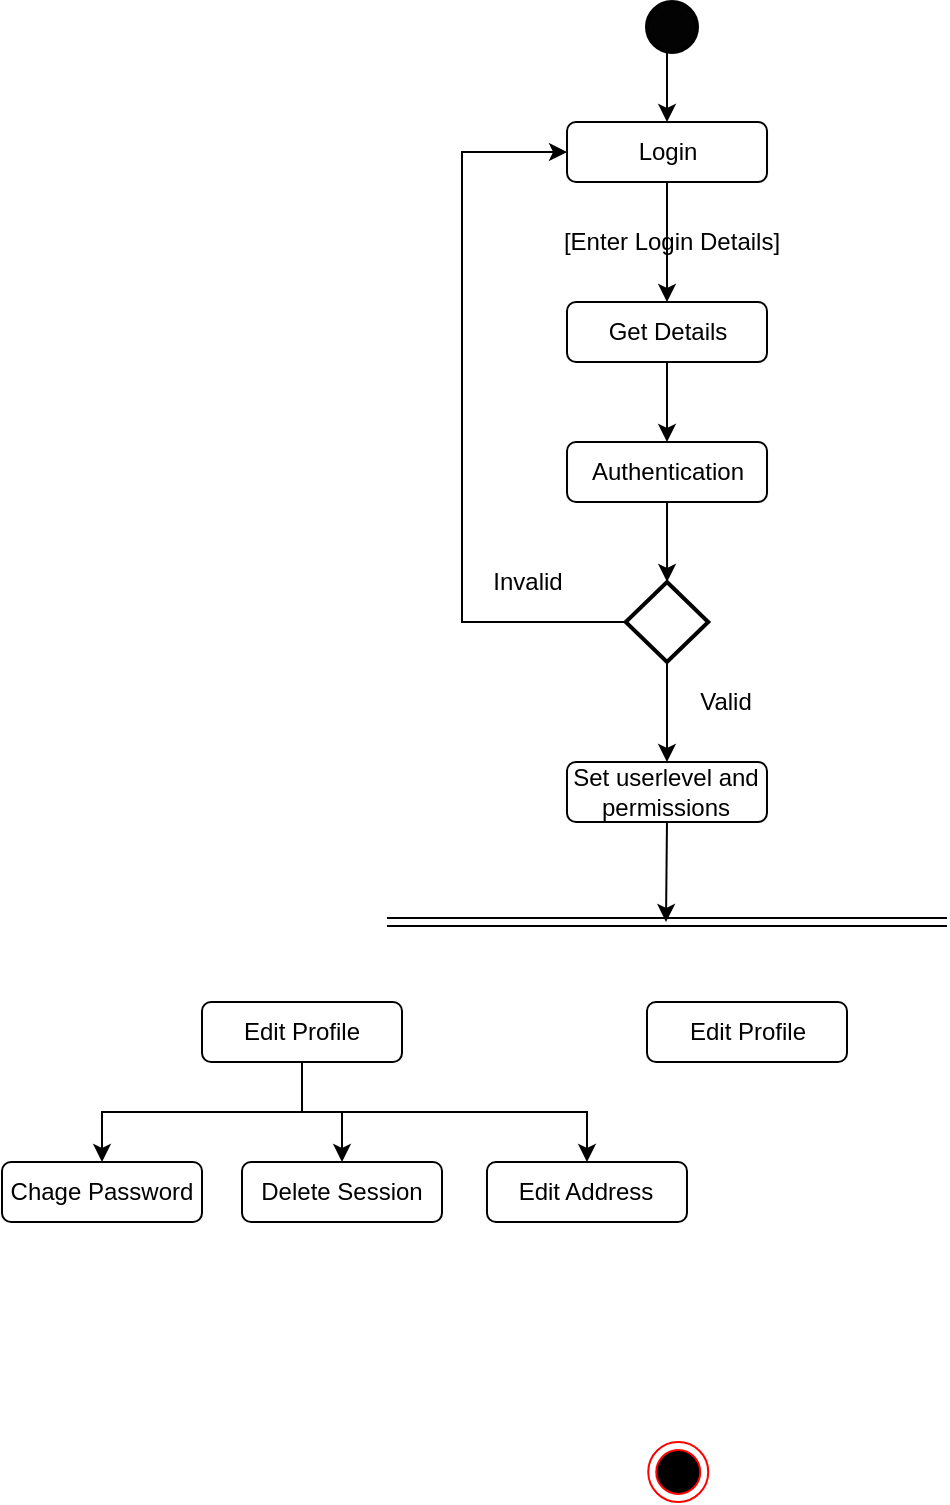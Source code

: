 <mxfile version="12.4.2" type="device" pages="1"><diagram id="IcAPo6jIUpEhdzCrJBcj" name="Page-1"><mxGraphModel dx="854" dy="486" grid="1" gridSize="10" guides="1" tooltips="1" connect="1" arrows="1" fold="1" page="1" pageScale="1" pageWidth="850" pageHeight="1100" math="0" shadow="0"><root><mxCell id="0"/><mxCell id="1" parent="0"/><mxCell id="0pn4OQr-Ah5Ofic4KG81-20" value="" style="ellipse;html=1;shape=endState;fillColor=#000000;strokeColor=#ff0000;" vertex="1" parent="1"><mxGeometry x="403.12" y="740" width="30" height="30" as="geometry"/></mxCell><mxCell id="0pn4OQr-Ah5Ofic4KG81-21" style="edgeStyle=orthogonalEdgeStyle;rounded=0;orthogonalLoop=1;jettySize=auto;html=1;exitX=0.5;exitY=1;exitDx=0;exitDy=0;exitPerimeter=0;entryX=0.5;entryY=0;entryDx=0;entryDy=0;" edge="1" parent="1" source="0pn4OQr-Ah5Ofic4KG81-22" target="0pn4OQr-Ah5Ofic4KG81-26"><mxGeometry relative="1" as="geometry"/></mxCell><mxCell id="0pn4OQr-Ah5Ofic4KG81-22" value="" style="strokeWidth=2;html=1;shape=mxgraph.flowchart.start_2;whiteSpace=wrap;fillColor=#030303;" vertex="1" parent="1"><mxGeometry x="402.5" y="20.0" width="25" height="25" as="geometry"/></mxCell><mxCell id="0pn4OQr-Ah5Ofic4KG81-23" value="" style="edgeStyle=orthogonalEdgeStyle;rounded=0;orthogonalLoop=1;jettySize=auto;html=1;" edge="1" parent="1" source="0pn4OQr-Ah5Ofic4KG81-24" target="0pn4OQr-Ah5Ofic4KG81-28"><mxGeometry relative="1" as="geometry"/></mxCell><mxCell id="0pn4OQr-Ah5Ofic4KG81-24" value="Get Details" style="shape=rect;rounded=1;html=1;whiteSpace=wrap;align=center;fillColor=none;" vertex="1" parent="1"><mxGeometry x="362.5" y="170" width="100" height="30" as="geometry"/></mxCell><mxCell id="0pn4OQr-Ah5Ofic4KG81-25" style="edgeStyle=orthogonalEdgeStyle;rounded=0;orthogonalLoop=1;jettySize=auto;html=1;exitX=0.5;exitY=1;exitDx=0;exitDy=0;entryX=0.5;entryY=0;entryDx=0;entryDy=0;" edge="1" parent="1" source="0pn4OQr-Ah5Ofic4KG81-26" target="0pn4OQr-Ah5Ofic4KG81-24"><mxGeometry relative="1" as="geometry"/></mxCell><mxCell id="0pn4OQr-Ah5Ofic4KG81-26" value="Login" style="shape=rect;rounded=1;html=1;whiteSpace=wrap;align=center;fillColor=none;" vertex="1" parent="1"><mxGeometry x="362.51" y="80" width="100" height="30" as="geometry"/></mxCell><mxCell id="0pn4OQr-Ah5Ofic4KG81-27" style="edgeStyle=orthogonalEdgeStyle;rounded=0;orthogonalLoop=1;jettySize=auto;html=1;exitX=0.5;exitY=1;exitDx=0;exitDy=0;" edge="1" parent="1" source="0pn4OQr-Ah5Ofic4KG81-28" target="0pn4OQr-Ah5Ofic4KG81-33"><mxGeometry relative="1" as="geometry"/></mxCell><mxCell id="0pn4OQr-Ah5Ofic4KG81-28" value="Authentication" style="shape=rect;rounded=1;html=1;whiteSpace=wrap;align=center;fillColor=none;" vertex="1" parent="1"><mxGeometry x="362.51" y="240" width="100" height="30" as="geometry"/></mxCell><mxCell id="0pn4OQr-Ah5Ofic4KG81-57" style="edgeStyle=orthogonalEdgeStyle;rounded=0;orthogonalLoop=1;jettySize=auto;html=1;exitX=0.5;exitY=1;exitDx=0;exitDy=0;entryX=0.5;entryY=0;entryDx=0;entryDy=0;" edge="1" parent="1" source="0pn4OQr-Ah5Ofic4KG81-48" target="0pn4OQr-Ah5Ofic4KG81-50"><mxGeometry relative="1" as="geometry"/></mxCell><mxCell id="0pn4OQr-Ah5Ofic4KG81-59" style="edgeStyle=orthogonalEdgeStyle;rounded=0;orthogonalLoop=1;jettySize=auto;html=1;exitX=0.5;exitY=1;exitDx=0;exitDy=0;entryX=0.5;entryY=0;entryDx=0;entryDy=0;" edge="1" parent="1" source="0pn4OQr-Ah5Ofic4KG81-48" target="0pn4OQr-Ah5Ofic4KG81-53"><mxGeometry relative="1" as="geometry"/></mxCell><mxCell id="0pn4OQr-Ah5Ofic4KG81-60" style="edgeStyle=orthogonalEdgeStyle;rounded=0;orthogonalLoop=1;jettySize=auto;html=1;exitX=0.5;exitY=1;exitDx=0;exitDy=0;entryX=0.5;entryY=0;entryDx=0;entryDy=0;" edge="1" parent="1" source="0pn4OQr-Ah5Ofic4KG81-48" target="0pn4OQr-Ah5Ofic4KG81-55"><mxGeometry relative="1" as="geometry"/></mxCell><mxCell id="0pn4OQr-Ah5Ofic4KG81-48" value="Edit Profile" style="shape=rect;rounded=1;html=1;whiteSpace=wrap;align=center;fillColor=none;" vertex="1" parent="1"><mxGeometry x="180" y="520" width="100" height="30" as="geometry"/></mxCell><mxCell id="0pn4OQr-Ah5Ofic4KG81-61" value="Edit Profile" style="shape=rect;rounded=1;html=1;whiteSpace=wrap;align=center;fillColor=none;" vertex="1" parent="1"><mxGeometry x="402.5" y="520" width="100" height="30" as="geometry"/></mxCell><mxCell id="0pn4OQr-Ah5Ofic4KG81-50" value="Chage Password" style="shape=rect;rounded=1;html=1;whiteSpace=wrap;align=center;fillColor=none;" vertex="1" parent="1"><mxGeometry x="80" y="600" width="100" height="30" as="geometry"/></mxCell><mxCell id="0pn4OQr-Ah5Ofic4KG81-53" value="Delete Session" style="shape=rect;rounded=1;html=1;whiteSpace=wrap;align=center;fillColor=none;" vertex="1" parent="1"><mxGeometry x="200" y="600" width="100" height="30" as="geometry"/></mxCell><mxCell id="0pn4OQr-Ah5Ofic4KG81-55" value="Edit Address" style="shape=rect;rounded=1;html=1;whiteSpace=wrap;align=center;fillColor=none;" vertex="1" parent="1"><mxGeometry x="322.49" y="600" width="100" height="30" as="geometry"/></mxCell><mxCell id="0pn4OQr-Ah5Ofic4KG81-29" style="edgeStyle=orthogonalEdgeStyle;rounded=0;orthogonalLoop=1;jettySize=auto;html=1;exitX=0;exitY=0.5;exitDx=0;exitDy=0;entryX=0;entryY=0.5;entryDx=0;entryDy=0;entryPerimeter=0;endArrow=none;endFill=0;startArrow=classic;startFill=1;" edge="1" parent="1" source="0pn4OQr-Ah5Ofic4KG81-26" target="0pn4OQr-Ah5Ofic4KG81-33"><mxGeometry relative="1" as="geometry"><mxPoint x="290.294" y="330.353" as="sourcePoint"/><Array as="points"><mxPoint x="310" y="95"/><mxPoint x="310" y="330"/></Array></mxGeometry></mxCell><mxCell id="0pn4OQr-Ah5Ofic4KG81-47" style="edgeStyle=orthogonalEdgeStyle;rounded=0;orthogonalLoop=1;jettySize=auto;html=1;exitX=0.5;exitY=1;exitDx=0;exitDy=0;" edge="1" parent="1" source="0pn4OQr-Ah5Ofic4KG81-31"><mxGeometry relative="1" as="geometry"><mxPoint x="412" y="480" as="targetPoint"/></mxGeometry></mxCell><mxCell id="0pn4OQr-Ah5Ofic4KG81-31" value="Set userlevel and&lt;br&gt;permissions" style="shape=rect;rounded=1;html=1;whiteSpace=wrap;align=center;fillColor=none;" vertex="1" parent="1"><mxGeometry x="362.49" y="400" width="100" height="30" as="geometry"/></mxCell><mxCell id="0pn4OQr-Ah5Ofic4KG81-32" style="edgeStyle=orthogonalEdgeStyle;rounded=0;orthogonalLoop=1;jettySize=auto;html=1;exitX=0.5;exitY=1;exitDx=0;exitDy=0;exitPerimeter=0;entryX=0.5;entryY=0;entryDx=0;entryDy=0;" edge="1" parent="1" source="0pn4OQr-Ah5Ofic4KG81-33" target="0pn4OQr-Ah5Ofic4KG81-31"><mxGeometry relative="1" as="geometry"/></mxCell><mxCell id="0pn4OQr-Ah5Ofic4KG81-33" value="" style="strokeWidth=2;html=1;shape=mxgraph.flowchart.decision;whiteSpace=wrap;fillColor=none;" vertex="1" parent="1"><mxGeometry x="391.87" y="310" width="41.25" height="40" as="geometry"/></mxCell><mxCell id="0pn4OQr-Ah5Ofic4KG81-34" value="Invalid" style="text;html=1;strokeColor=none;fillColor=none;align=center;verticalAlign=middle;whiteSpace=wrap;rounded=0;" vertex="1" parent="1"><mxGeometry x="322.5" y="300" width="40" height="20" as="geometry"/></mxCell><mxCell id="0pn4OQr-Ah5Ofic4KG81-35" value="Valid" style="text;html=1;strokeColor=none;fillColor=none;align=center;verticalAlign=middle;whiteSpace=wrap;rounded=0;" vertex="1" parent="1"><mxGeometry x="422.49" y="360" width="40" height="20" as="geometry"/></mxCell><mxCell id="0pn4OQr-Ah5Ofic4KG81-36" value="[Enter Login Details]" style="text;html=1;strokeColor=none;fillColor=none;align=center;verticalAlign=middle;whiteSpace=wrap;rounded=0;" vertex="1" parent="1"><mxGeometry x="290" y="130" width="250" height="20" as="geometry"/></mxCell><mxCell id="0pn4OQr-Ah5Ofic4KG81-37" value="" style="shape=link;html=1;" edge="1" parent="1"><mxGeometry width="50" height="50" relative="1" as="geometry"><mxPoint x="272.49" y="480" as="sourcePoint"/><mxPoint x="552.49" y="480" as="targetPoint"/><Array as="points"/></mxGeometry></mxCell></root></mxGraphModel></diagram></mxfile>